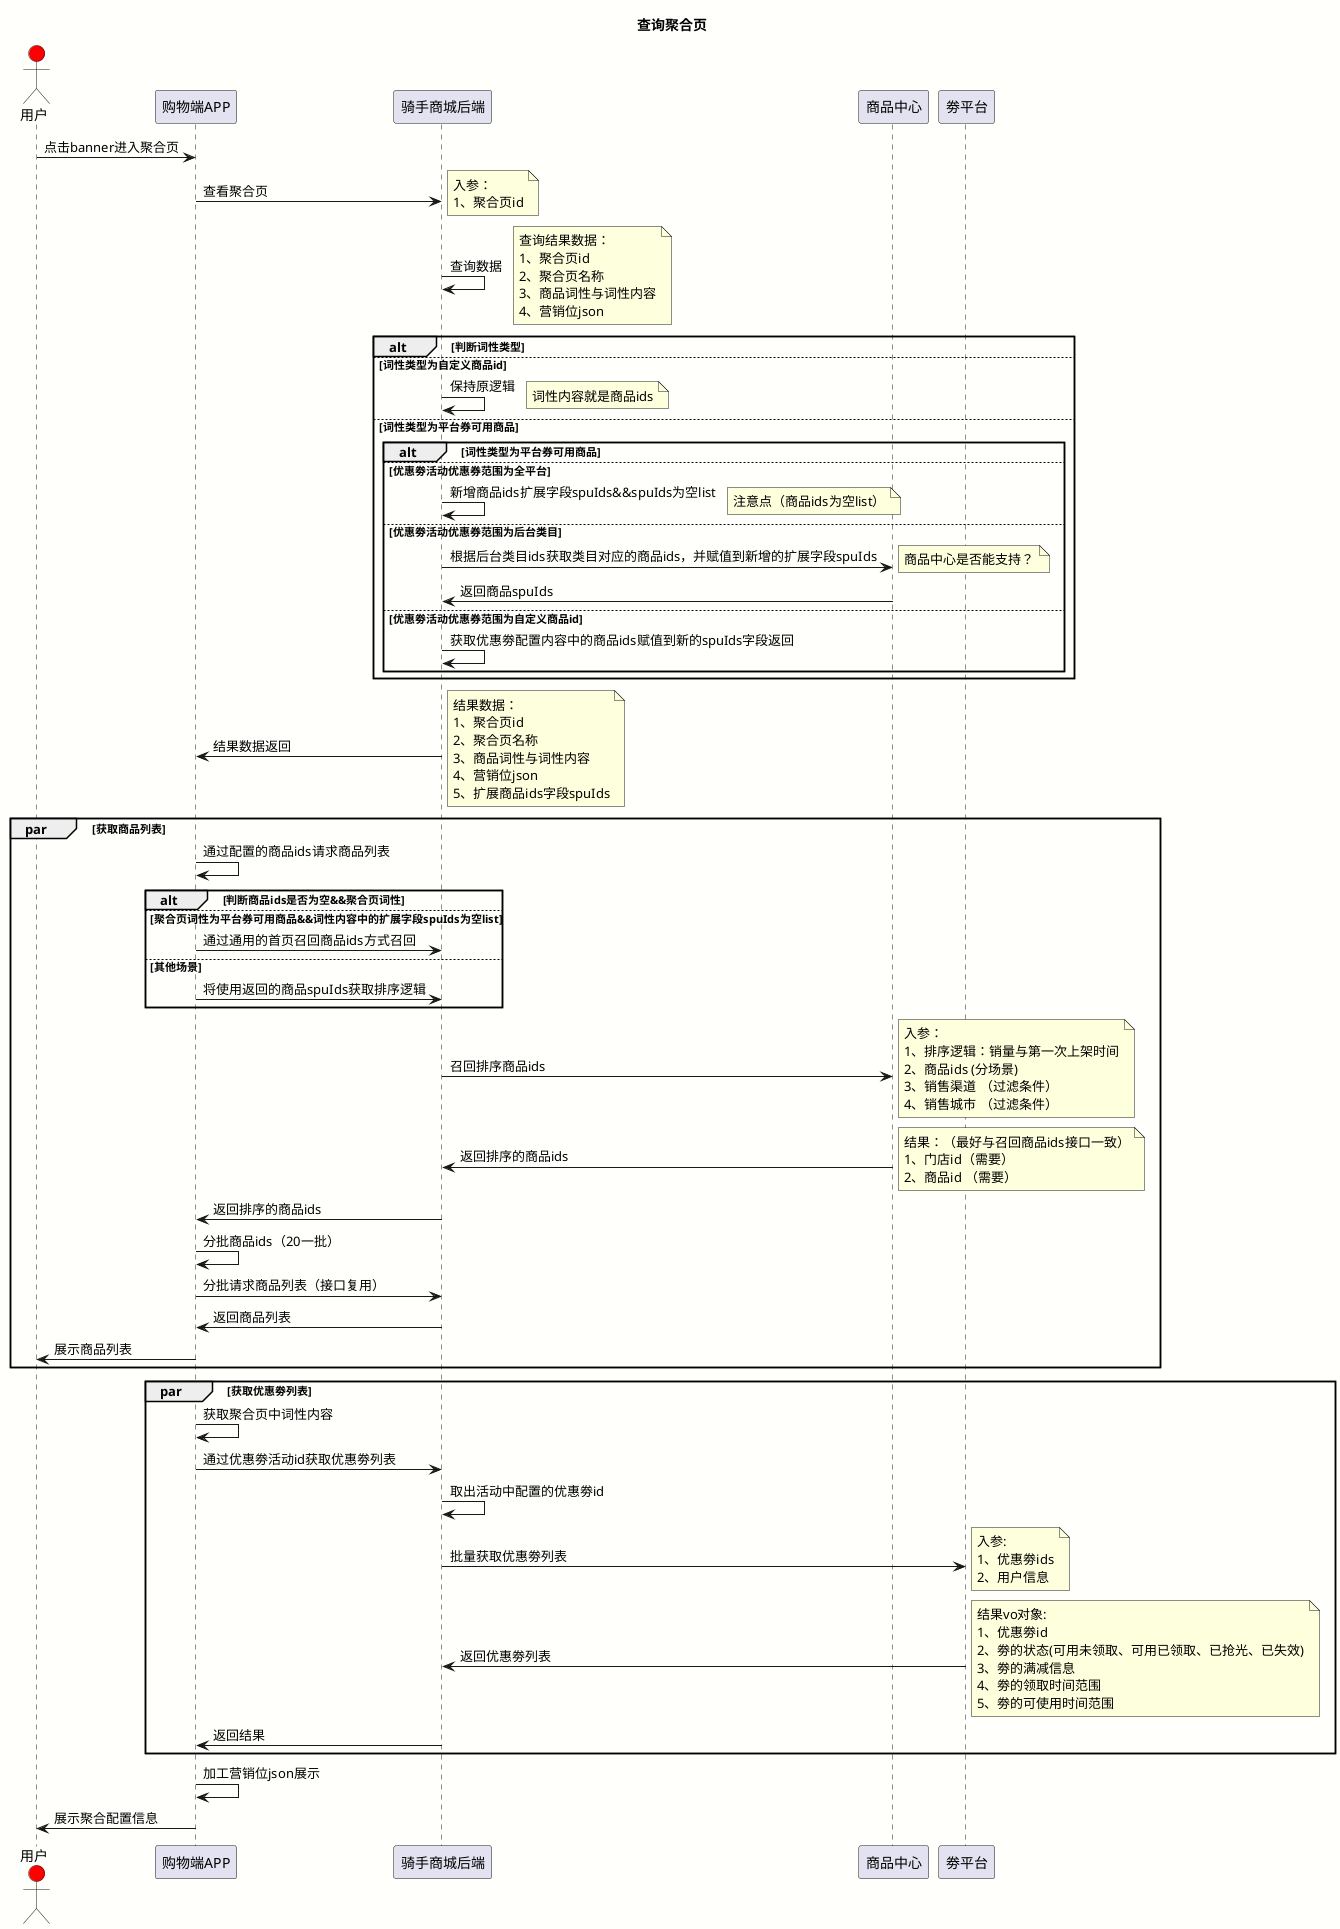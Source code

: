 @startuml
skinparam backgroundColor #FFFFFC
title 查询聚合页
actor 用户 #red


用户 -> 购物端APP : 点击banner进入聚合页
购物端APP -> 骑手商城后端 : 查看聚合页
note right
入参：
1、聚合页id
end note
骑手商城后端 -> 骑手商城后端 : 查询数据
note right
查询结果数据：
1、聚合页id
2、聚合页名称
3、商品词性与词性内容
4、营销位json
end note

alt 判断词性类型
else 词性类型为自定义商品id
骑手商城后端 -> 骑手商城后端 : 保持原逻辑
note right : 词性内容就是商品ids
else 词性类型为平台券可用商品
    alt 词性类型为平台券可用商品
    else 优惠劵活动优惠券范围为全平台
        骑手商城后端 -> 骑手商城后端 : 新增商品ids扩展字段spuIds&&spuIds为空list
        note right : 注意点（商品ids为空list）
    else 优惠劵活动优惠券范围为后台类目
        骑手商城后端 -> 商品中心 : 根据后台类目ids获取类目对应的商品ids，并赋值到新增的扩展字段spuIds
        note right : 商品中心是否能支持？
        商品中心 ->   骑手商城后端: 返回商品spuIds
    else 优惠劵活动优惠券范围为自定义商品id
        骑手商城后端 -> 骑手商城后端 : 获取优惠劵配置内容中的商品ids赋值到新的spuIds字段返回
    end
end

骑手商城后端 -> 购物端APP : 结果数据返回
note right
结果数据：
1、聚合页id
2、聚合页名称
3、商品词性与词性内容
4、营销位json
5、扩展商品ids字段spuIds
end note

par 获取商品列表
购物端APP -> 购物端APP : 通过配置的商品ids请求商品列表

alt 判断商品ids是否为空&&聚合页词性
    else 聚合页词性为平台券可用商品&&词性内容中的扩展字段spuIds为空list
    购物端APP -> 骑手商城后端 : 通过通用的首页召回商品ids方式召回
    else 其他场景
    购物端APP -> 骑手商城后端 : 将使用返回的商品spuIds获取排序逻辑
    end
    骑手商城后端 -> 商品中心 : 召回排序商品ids
note right
入参：
1、排序逻辑：销量与第一次上架时间
2、商品ids (分场景)
3、销售渠道 （过滤条件）
4、销售城市 （过滤条件）
end note
商品中心 -> 骑手商城后端 : 返回排序的商品ids
note right
结果：（最好与召回商品ids接口一致）
1、门店id（需要）
2、商品id （需要）
end note
骑手商城后端 -> 购物端APP : 返回排序的商品ids
购物端APP -> 购物端APP : 分批商品ids（20一批）
购物端APP -> 骑手商城后端 : 分批请求商品列表（接口复用）
骑手商城后端 -> 购物端APP : 返回商品列表
购物端APP -> 用户 : 展示商品列表

end

par 获取优惠劵列表
购物端APP -> 购物端APP : 获取聚合页中词性内容
购物端APP -> 骑手商城后端 : 通过优惠劵活动id获取优惠劵列表
骑手商城后端 -> 骑手商城后端 : 取出活动中配置的优惠劵id
骑手商城后端 -> 劵平台 : 批量获取优惠劵列表
note right
入参:
1、优惠劵ids
2、用户信息
end note
劵平台 -> 骑手商城后端 : 返回优惠劵列表
note right
结果vo对象:
1、优惠劵id
2、劵的状态(可用未领取、可用已领取、已抢光、已失效)
3、劵的满减信息
4、劵的领取时间范围
5、劵的可使用时间范围
end note
骑手商城后端 -> 购物端APP:返回结果

end



购物端APP -> 购物端APP : 加工营销位json展示
购物端APP -> 用户 : 展示聚合配置信息
@enduml